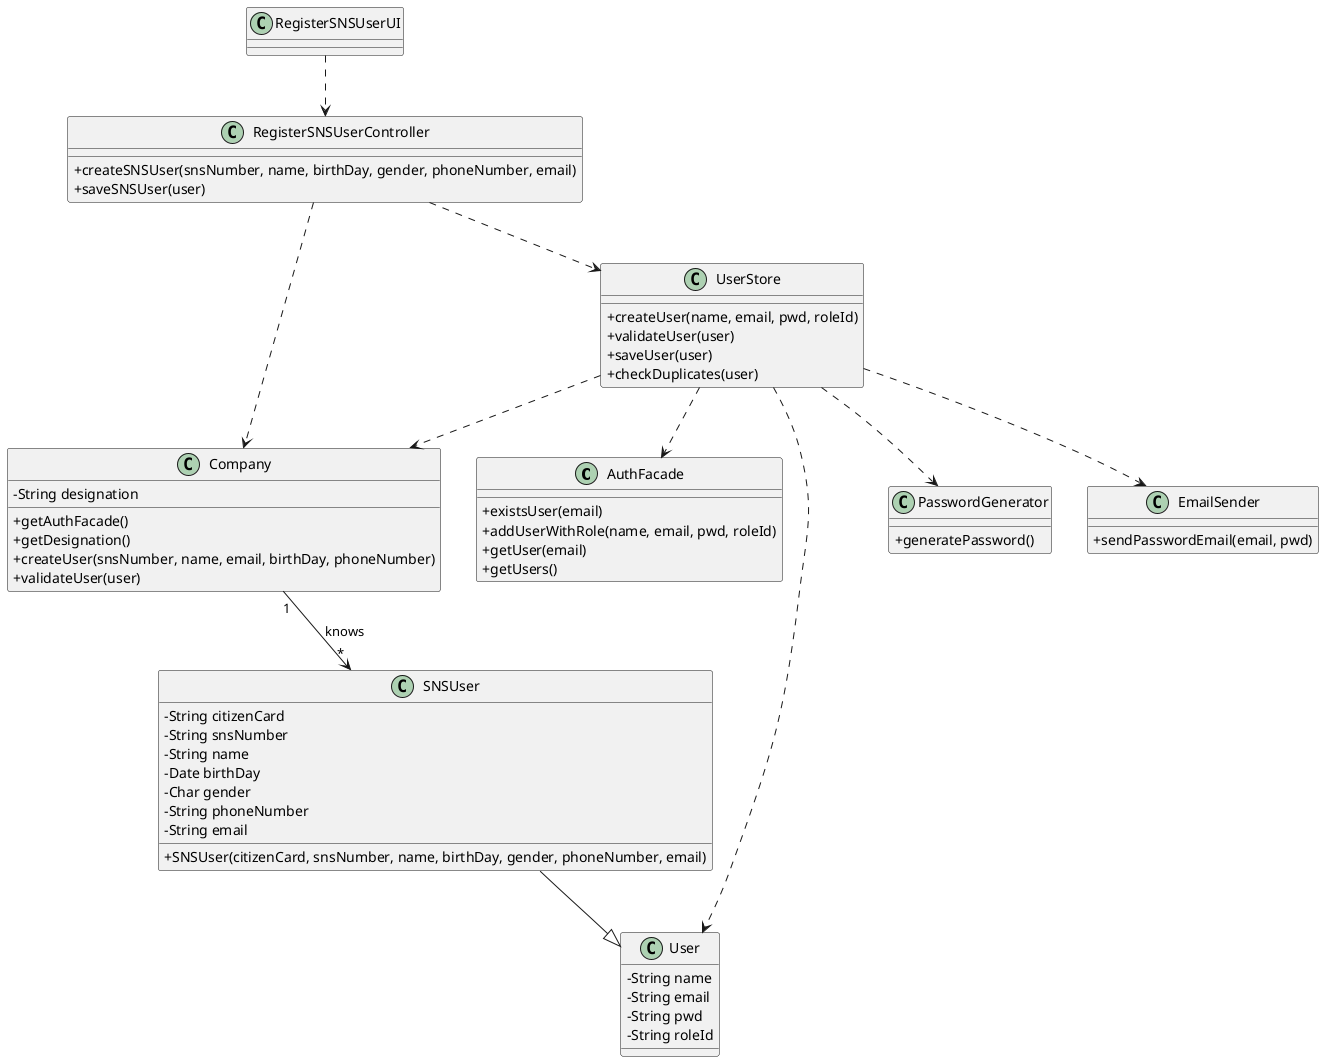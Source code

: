 @startuml Class Diagram
skinparam classAttributeIconSize 0

' class ApplicationPOT {
'   + static getInstance()
'   + getCurrentSession()
' }

class AuthFacade {
  + existsUser(email)
  + addUserWithRole(name, email, pwd, roleId)
  + getUser(email)
  + getUsers()
}

class Company {
  - String designation
  + getAuthFacade()
  + getDesignation()
  + createUser(snsNumber, name, email, birthDay, phoneNumber)
  + validateUser(user)
}

' class Receptionist { }

class RegisterSNSUserController {
  + createSNSUser(snsNumber, name, birthDay, gender, phoneNumber, email)
  + saveSNSUser(user)
}

class RegisterSNSUserUI { }

class SNSUser {
  - String citizenCard
  - String snsNumber
  - String name
  - Date birthDay
  - Char gender
  - String phoneNumber
  - String email
  + SNSUser(citizenCard, snsNumber, name, birthDay, gender, phoneNumber, email)
}

class User {
  - String name
  - String email
  - String pwd
  - String roleId
}

class UserStore {
  + createUser(name, email, pwd, roleId)
  + validateUser(user)
  + saveUser(user)
  + checkDuplicates(user)
}

class PasswordGenerator {
  + generatePassword()
}

class EmailSender {
  + sendPasswordEmail(email, pwd)
}


' AuthFacade ..> User

Company "1" --> "*" SNSUser : knows
' Company ..> AuthFacade

' RegisterSNSUserController ..> ApplicationPOT
RegisterSNSUserController ..> Company
' RegisterSNSUserController ..> Receptionist
' RegisterSNSUserController ..> SNSUser
RegisterSNSUserController ..> UserStore
' RegisterSNSUserController ..> UserSession

RegisterSNSUserUI ..> RegisterSNSUserController

SNSUser --|> User

UserStore ..> User
UserStore ..> Company
UserStore ..> AuthFacade
UserStore ..> PasswordGenerator
UserStore ..> EmailSender

@enduml